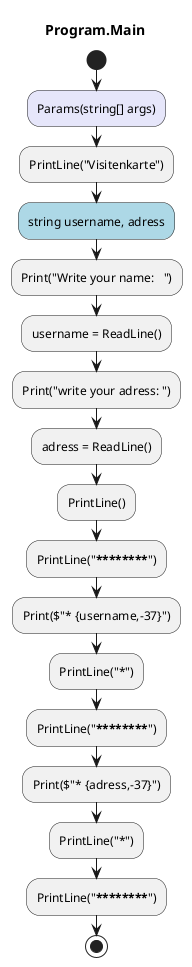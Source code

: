 @startuml Program.Main
title Program.Main
start
#Lavender:Params(string[] args);
:PrintLine("Visitenkarte");
#LightBlue:string username, adress;
:Print("Write your name:   ");
:username = ReadLine();
:Print("write your adress: ");
:adress = ReadLine();
:PrintLine();
:PrintLine("****************************************");
:Print($"* {username,-37}");
:PrintLine("*");
:PrintLine("****************************************");
:Print($"* {adress,-37}");
:PrintLine("*");
:PrintLine("****************************************");
stop
@enduml
